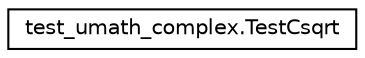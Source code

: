 digraph "Graphical Class Hierarchy"
{
 // LATEX_PDF_SIZE
  edge [fontname="Helvetica",fontsize="10",labelfontname="Helvetica",labelfontsize="10"];
  node [fontname="Helvetica",fontsize="10",shape=record];
  rankdir="LR";
  Node0 [label="test_umath_complex.TestCsqrt",height=0.2,width=0.4,color="black", fillcolor="white", style="filled",URL="$classtest__umath__complex_1_1TestCsqrt.html",tooltip=" "];
}
